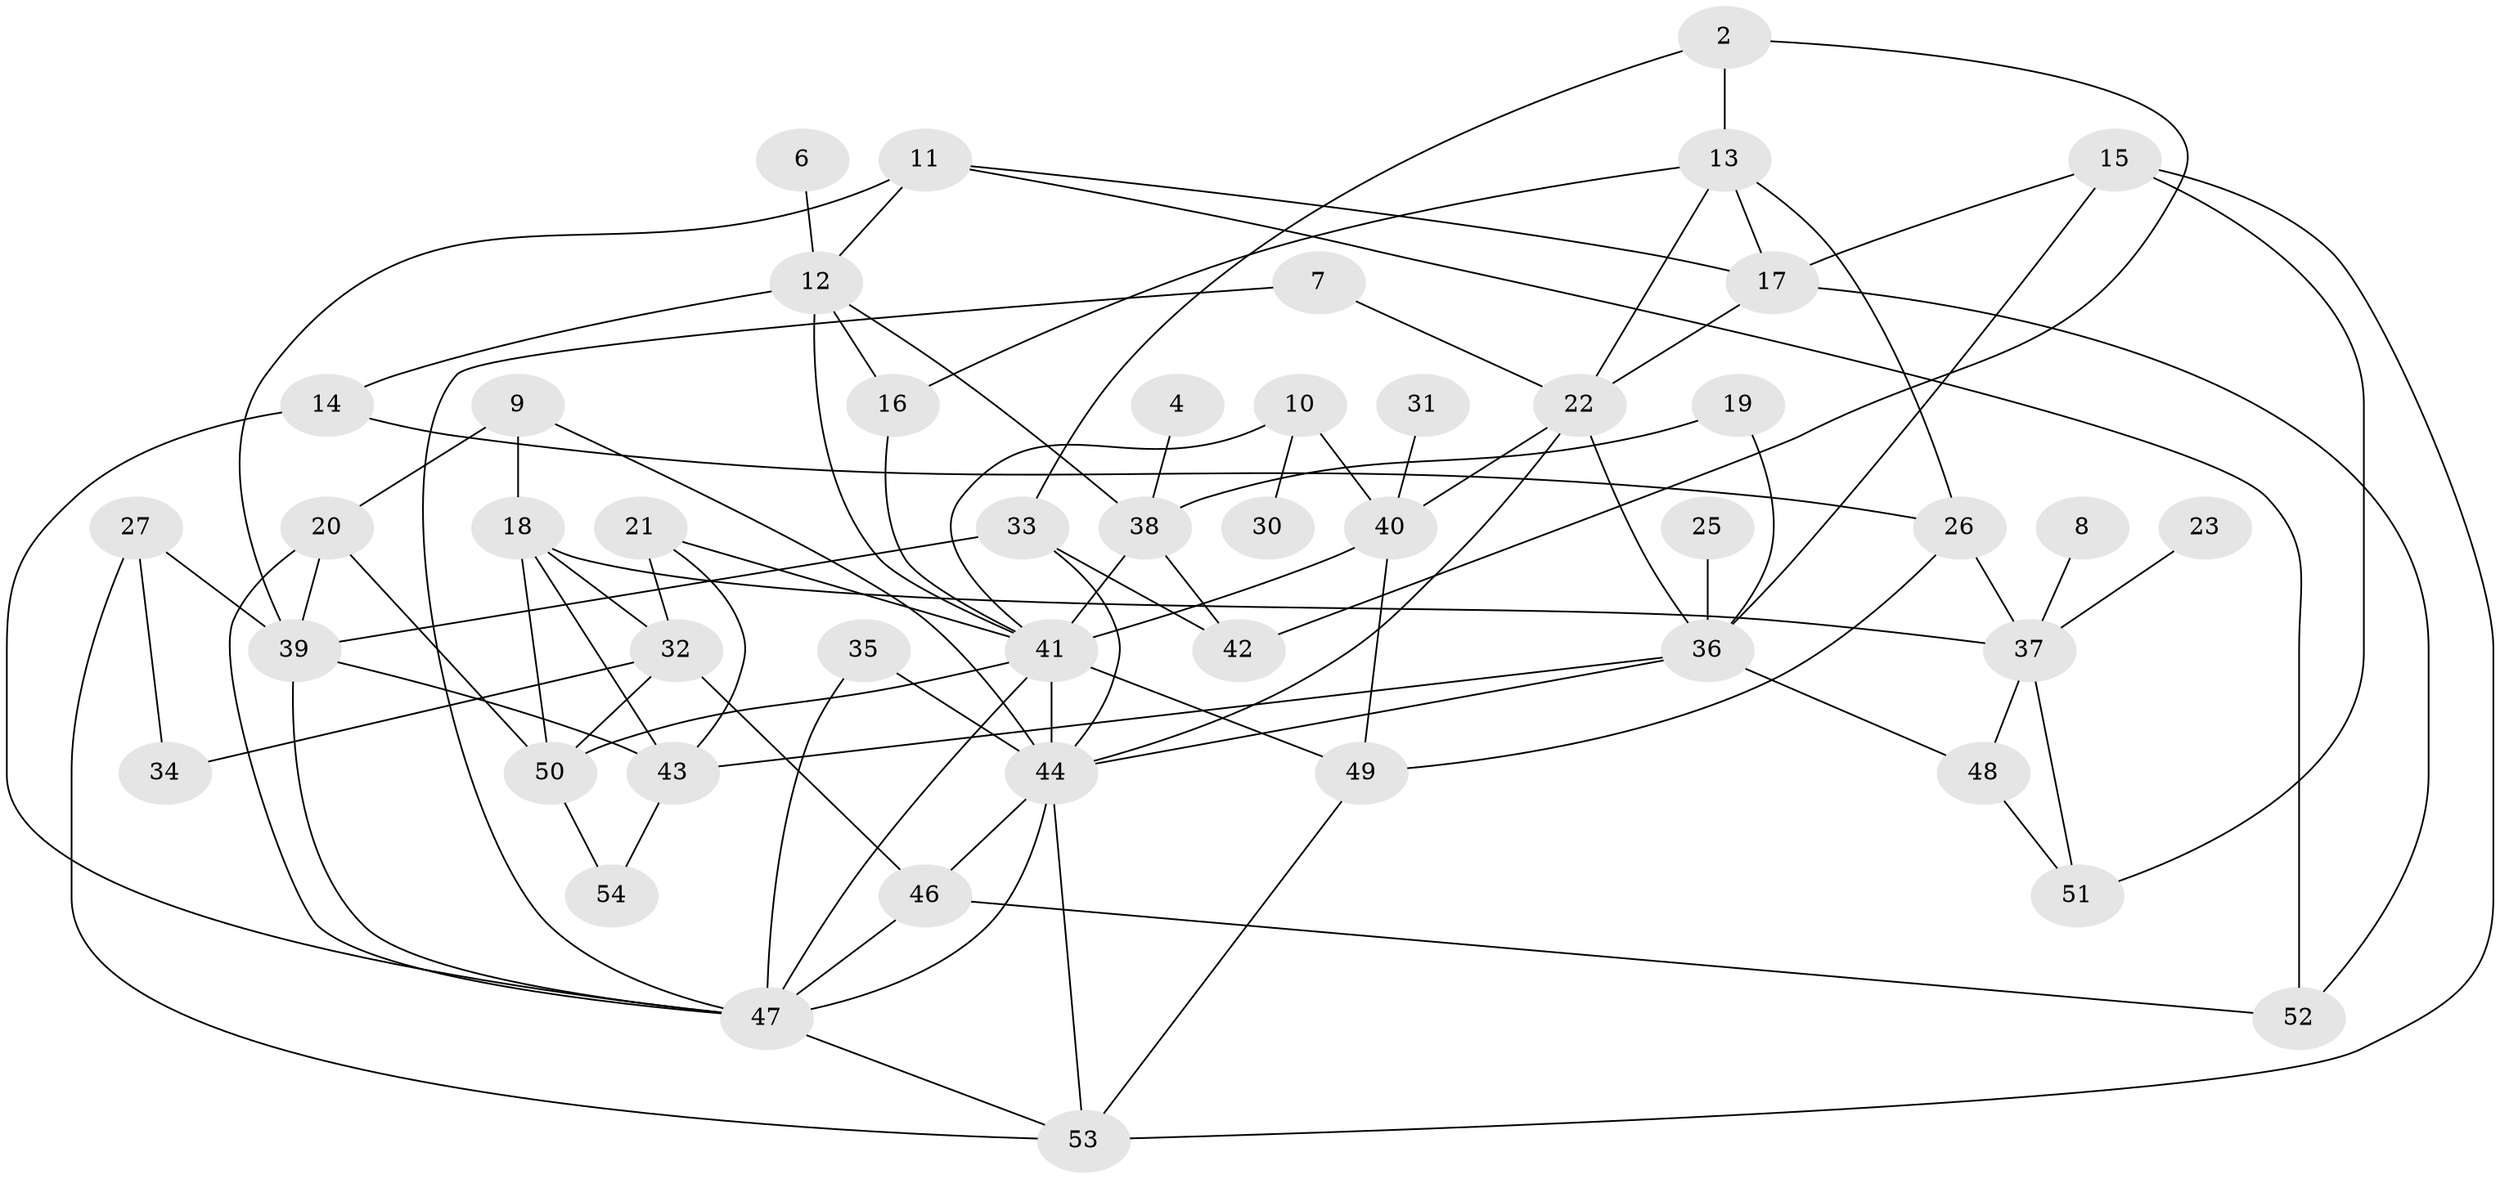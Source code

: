 // original degree distribution, {3: 0.2777777777777778, 5: 0.10185185185185185, 2: 0.16666666666666666, 4: 0.16666666666666666, 0: 0.05555555555555555, 1: 0.2037037037037037, 6: 0.018518518518518517, 9: 0.009259259259259259}
// Generated by graph-tools (version 1.1) at 2025/49/03/09/25 03:49:07]
// undirected, 47 vertices, 91 edges
graph export_dot {
graph [start="1"]
  node [color=gray90,style=filled];
  2;
  4;
  6;
  7;
  8;
  9;
  10;
  11;
  12;
  13;
  14;
  15;
  16;
  17;
  18;
  19;
  20;
  21;
  22;
  23;
  25;
  26;
  27;
  30;
  31;
  32;
  33;
  34;
  35;
  36;
  37;
  38;
  39;
  40;
  41;
  42;
  43;
  44;
  46;
  47;
  48;
  49;
  50;
  51;
  52;
  53;
  54;
  2 -- 13 [weight=1.0];
  2 -- 33 [weight=1.0];
  2 -- 42 [weight=1.0];
  4 -- 38 [weight=1.0];
  6 -- 12 [weight=1.0];
  7 -- 22 [weight=1.0];
  7 -- 47 [weight=1.0];
  8 -- 37 [weight=1.0];
  9 -- 18 [weight=1.0];
  9 -- 20 [weight=1.0];
  9 -- 44 [weight=1.0];
  10 -- 30 [weight=1.0];
  10 -- 40 [weight=1.0];
  10 -- 41 [weight=1.0];
  11 -- 12 [weight=1.0];
  11 -- 17 [weight=1.0];
  11 -- 39 [weight=1.0];
  11 -- 52 [weight=1.0];
  12 -- 14 [weight=1.0];
  12 -- 16 [weight=1.0];
  12 -- 38 [weight=1.0];
  12 -- 41 [weight=1.0];
  13 -- 16 [weight=1.0];
  13 -- 17 [weight=1.0];
  13 -- 22 [weight=1.0];
  13 -- 26 [weight=1.0];
  14 -- 26 [weight=1.0];
  14 -- 47 [weight=1.0];
  15 -- 17 [weight=1.0];
  15 -- 36 [weight=1.0];
  15 -- 51 [weight=1.0];
  15 -- 53 [weight=1.0];
  16 -- 41 [weight=1.0];
  17 -- 22 [weight=1.0];
  17 -- 52 [weight=1.0];
  18 -- 32 [weight=1.0];
  18 -- 37 [weight=1.0];
  18 -- 43 [weight=1.0];
  18 -- 50 [weight=1.0];
  19 -- 36 [weight=1.0];
  19 -- 38 [weight=1.0];
  20 -- 39 [weight=1.0];
  20 -- 47 [weight=1.0];
  20 -- 50 [weight=1.0];
  21 -- 32 [weight=1.0];
  21 -- 41 [weight=2.0];
  21 -- 43 [weight=1.0];
  22 -- 36 [weight=1.0];
  22 -- 40 [weight=1.0];
  22 -- 44 [weight=1.0];
  23 -- 37 [weight=1.0];
  25 -- 36 [weight=1.0];
  26 -- 37 [weight=1.0];
  26 -- 49 [weight=1.0];
  27 -- 34 [weight=1.0];
  27 -- 39 [weight=1.0];
  27 -- 53 [weight=1.0];
  31 -- 40 [weight=1.0];
  32 -- 34 [weight=1.0];
  32 -- 46 [weight=1.0];
  32 -- 50 [weight=1.0];
  33 -- 39 [weight=1.0];
  33 -- 42 [weight=1.0];
  33 -- 44 [weight=1.0];
  35 -- 44 [weight=1.0];
  35 -- 47 [weight=1.0];
  36 -- 43 [weight=1.0];
  36 -- 44 [weight=1.0];
  36 -- 48 [weight=1.0];
  37 -- 48 [weight=1.0];
  37 -- 51 [weight=1.0];
  38 -- 41 [weight=1.0];
  38 -- 42 [weight=1.0];
  39 -- 43 [weight=1.0];
  39 -- 47 [weight=1.0];
  40 -- 41 [weight=1.0];
  40 -- 49 [weight=1.0];
  41 -- 44 [weight=2.0];
  41 -- 47 [weight=1.0];
  41 -- 49 [weight=1.0];
  41 -- 50 [weight=1.0];
  43 -- 54 [weight=1.0];
  44 -- 46 [weight=1.0];
  44 -- 47 [weight=1.0];
  44 -- 53 [weight=1.0];
  46 -- 47 [weight=1.0];
  46 -- 52 [weight=1.0];
  47 -- 53 [weight=1.0];
  48 -- 51 [weight=1.0];
  49 -- 53 [weight=1.0];
  50 -- 54 [weight=1.0];
}
